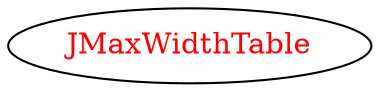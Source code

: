 digraph dependencyGraph {
 concentrate=true;
 ranksep="2.0";
 rankdir="LR"; 
 splines="ortho";
"JMaxWidthTable" [fontcolor="red"];
}
